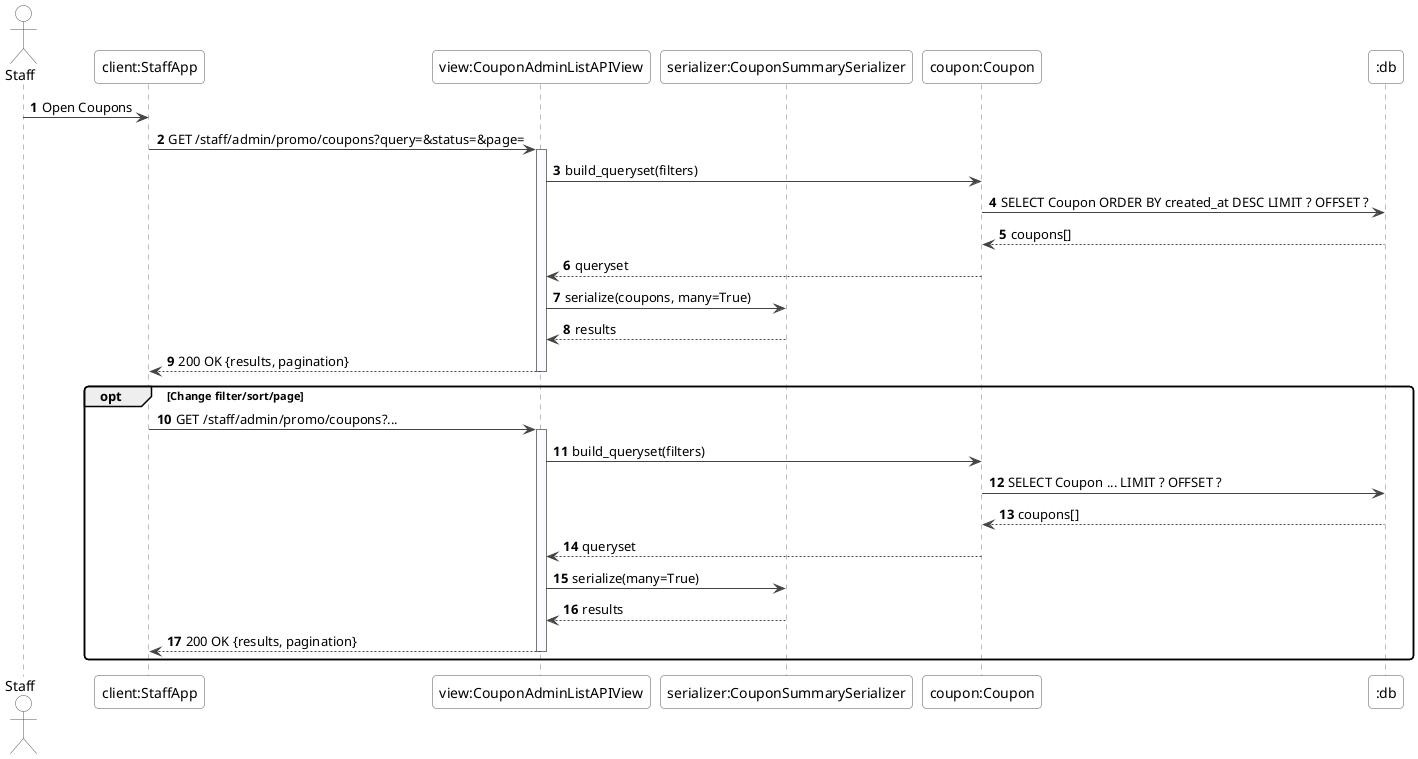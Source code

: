 @startuml ManageCoupons_ListSequence
skinparam shadowing false
skinparam roundcorner 8
skinparam sequence {
  ArrowColor #444
  LifeLineBorderColor #777
  LifeLineBackgroundColor #FBFBFF
  ParticipantBorderColor #555
  ParticipantBackgroundColor #FFFFFF
  ActorBorderColor #555
  ActorBackgroundColor #FFFFFF
  BoxBorderColor #999
}

autonumber
actor Staff
participant "client:StaffApp" as fe
participant "view:CouponAdminListAPIView" as listv
participant "serializer:CouponSummarySerializer" as sumsz
participant "coupon:Coupon" as coupon
participant ":db" as db

Staff -> fe : Open Coupons
fe -> listv : GET /staff/admin/promo/coupons?query=&status=&page=
activate listv
listv -> coupon : build_queryset(filters)
coupon -> db : SELECT Coupon ORDER BY created_at DESC LIMIT ? OFFSET ?
db --> coupon : coupons[]
coupon --> listv : queryset
listv -> sumsz : serialize(coupons, many=True)
sumsz --> listv : results
listv --> fe : 200 OK {results, pagination}
deactivate listv

opt Change filter/sort/page
  fe -> listv : GET /staff/admin/promo/coupons?...
  activate listv
  listv -> coupon : build_queryset(filters)
  coupon -> db : SELECT Coupon ... LIMIT ? OFFSET ?
  db --> coupon : coupons[]
  coupon --> listv : queryset
  listv -> sumsz : serialize(many=True)
  sumsz --> listv : results
  listv --> fe : 200 OK {results, pagination}
  deactivate listv
end
@enduml
